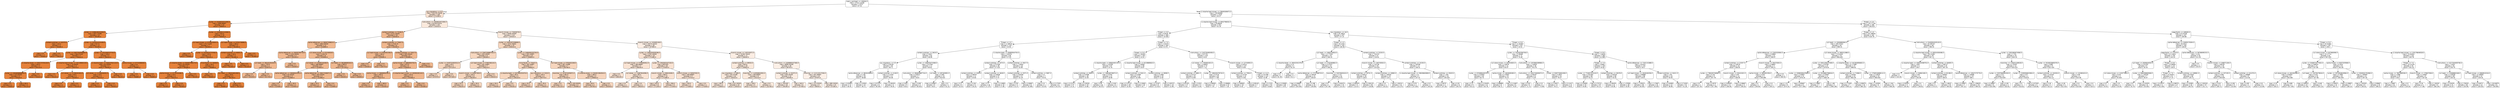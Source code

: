 digraph Tree {
node [shape=box, style="filled, rounded", color="black", fontname=helvetica] ;
edge [fontname=helvetica] ;
0 [label="matrix_workload <= 139264.0\nmae = 27412.21538\nsamples = 1575\nvalue = 67.02", fillcolor="#e5813900"] ;
1 [label="cpu-migrations <= 6.5\nmae = 161478.78205\nsamples = 156\nvalue = 171195.0", fillcolor="#e5813939"] ;
0 -> 1 [labeldistance=2.5, labelangle=45, headlabel="True"] ;
2 [label="cycles <= 2318424211456.0\nmae = 2966.66667\nsamples = 24\nvalue = 756650.0", fillcolor="#e58139fd"] ;
1 -> 2 ;
3 [label="cycles <= 2298136231936.0\nmae = 1627.14286\nsamples = 14\nvalue = 755295.0", fillcolor="#e58139fd"] ;
2 -> 3 ;
4 [label="context-switches <= 62579.0\nmae = 125.0\nsamples = 2\nvalue = 749485.0", fillcolor="#e58139fb"] ;
3 -> 4 ;
5 [label="mae = 0.0\nsamples = 1\nvalue = 749360.0", fillcolor="#e58139fb"] ;
4 -> 5 ;
6 [label="mae = 0.0\nsamples = 1\nvalue = 749610.0", fillcolor="#e58139fb"] ;
4 -> 6 ;
7 [label="cycles <= 2310314131456.0\nmae = 917.5\nsamples = 12\nvalue = 755405.0", fillcolor="#e58139fd"] ;
3 -> 7 ;
8 [label="cycles <= 2307704356864.0\nmae = 568.57143\nsamples = 7\nvalue = 754610.0", fillcolor="#e58139fd"] ;
7 -> 8 ;
9 [label="L1-dcache-stores <= 505174704128.0\nmae = 240.0\nsamples = 4\nvalue = 754110.0", fillcolor="#e58139fc"] ;
8 -> 9 ;
10 [label="cycles <= 2304658898944.0\nmae = 123.33333\nsamples = 3\nvalue = 754020.0", fillcolor="#e58139fc"] ;
9 -> 10 ;
11 [label="mae = 0.0\nsamples = 1\nvalue = 753830.0", fillcolor="#e58139fc"] ;
10 -> 11 ;
12 [label="mae = 90.0\nsamples = 2\nvalue = 754110.0", fillcolor="#e58139fc"] ;
10 -> 12 ;
13 [label="mae = 0.0\nsamples = 1\nvalue = 754610.0", fillcolor="#e58139fd"] ;
9 -> 13 ;
14 [label="L1-dcache-load-misses <= 40118960128.0\nmae = 73.33333\nsamples = 3\nvalue = 755370.0", fillcolor="#e58139fd"] ;
8 -> 14 ;
15 [label="mae = 0.0\nsamples = 1\nvalue = 755220.0", fillcolor="#e58139fd"] ;
14 -> 15 ;
16 [label="LLC-stores <= 11789261824.0\nmae = 35.0\nsamples = 2\nvalue = 755405.0", fillcolor="#e58139fd"] ;
14 -> 16 ;
17 [label="mae = 0.0\nsamples = 1\nvalue = 755370.0", fillcolor="#e58139fd"] ;
16 -> 17 ;
18 [label="mae = 0.0\nsamples = 1\nvalue = 755440.0", fillcolor="#e58139fd"] ;
16 -> 18 ;
19 [label="cycles <= 2312493727744.0\nmae = 228.0\nsamples = 5\nvalue = 756420.0", fillcolor="#e58139fd"] ;
7 -> 19 ;
20 [label="L1-dcache-loads <= 946207621120.0\nmae = 63.33333\nsamples = 3\nvalue = 756400.0", fillcolor="#e58139fd"] ;
19 -> 20 ;
21 [label="LLC-stores <= 11785636352.0\nmae = 10.0\nsamples = 2\nvalue = 756410.0", fillcolor="#e58139fd"] ;
20 -> 21 ;
22 [label="mae = 0.0\nsamples = 1\nvalue = 756420.0", fillcolor="#e58139fd"] ;
21 -> 22 ;
23 [label="mae = 0.0\nsamples = 1\nvalue = 756400.0", fillcolor="#e58139fd"] ;
21 -> 23 ;
24 [label="mae = 0.0\nsamples = 1\nvalue = 756230.0", fillcolor="#e58139fd"] ;
20 -> 24 ;
25 [label="cache-misses <= 5774286848.0\nmae = 5.0\nsamples = 2\nvalue = 756885.0", fillcolor="#e58139fd"] ;
19 -> 25 ;
26 [label="mae = 0.0\nsamples = 1\nvalue = 756880.0", fillcolor="#e58139fd"] ;
25 -> 26 ;
27 [label="mae = 0.0\nsamples = 1\nvalue = 756890.0", fillcolor="#e58139fd"] ;
25 -> 27 ;
28 [label="cycles <= 2326301114368.0\nmae = 442.0\nsamples = 10\nvalue = 760640.0", fillcolor="#e58139ff"] ;
2 -> 28 ;
29 [label="LLC-load-misses <= 5749010944.0\nmae = 175.71429\nsamples = 7\nvalue = 760490.0", fillcolor="#e58139ff"] ;
28 -> 29 ;
30 [label="mae = 0.0\nsamples = 1\nvalue = 759980.0", fillcolor="#e58139fe"] ;
29 -> 30 ;
31 [label="cycles <= 2325014773760.0\nmae = 120.0\nsamples = 6\nvalue = 760545.0", fillcolor="#e58139ff"] ;
29 -> 31 ;
32 [label="L1-dcache-stores <= 504937906176.0\nmae = 53.33333\nsamples = 3\nvalue = 760460.0", fillcolor="#e58139fe"] ;
31 -> 32 ;
33 [label="cache-misses <= 5775244288.0\nmae = 15.0\nsamples = 2\nvalue = 760475.0", fillcolor="#e58139ff"] ;
32 -> 33 ;
34 [label="mae = 0.0\nsamples = 1\nvalue = 760490.0", fillcolor="#e58139ff"] ;
33 -> 34 ;
35 [label="mae = 0.0\nsamples = 1\nvalue = 760460.0", fillcolor="#e58139fe"] ;
33 -> 35 ;
36 [label="mae = 0.0\nsamples = 1\nvalue = 760330.0", fillcolor="#e58139fe"] ;
32 -> 36 ;
37 [label="minor-faults <= 19408.0\nmae = 40.0\nsamples = 3\nvalue = 760680.0", fillcolor="#e58139ff"] ;
31 -> 37 ;
38 [label="mae = 0.0\nsamples = 1\nvalue = 760600.0", fillcolor="#e58139ff"] ;
37 -> 38 ;
39 [label="LLC-loads <= 38222481408.0\nmae = 20.0\nsamples = 2\nvalue = 760700.0", fillcolor="#e58139ff"] ;
37 -> 39 ;
40 [label="mae = 0.0\nsamples = 1\nvalue = 760680.0", fillcolor="#e58139ff"] ;
39 -> 40 ;
41 [label="mae = 0.0\nsamples = 1\nvalue = 760720.0", fillcolor="#e58139ff"] ;
39 -> 41 ;
42 [label="LLC-load-misses <= 5752176896.0\nmae = 180.0\nsamples = 3\nvalue = 761500.0", fillcolor="#e58139ff"] ;
28 -> 42 ;
43 [label="context-switches <= 63631.0\nmae = 40.0\nsamples = 2\nvalue = 761460.0", fillcolor="#e58139ff"] ;
42 -> 43 ;
44 [label="mae = 0.0\nsamples = 1\nvalue = 761500.0", fillcolor="#e58139ff"] ;
43 -> 44 ;
45 [label="mae = 0.0\nsamples = 1\nvalue = 761420.0", fillcolor="#e58139ff"] ;
43 -> 45 ;
46 [label="mae = 0.0\nsamples = 1\nvalue = 761960.0", fillcolor="#e58139ff"] ;
42 -> 46 ;
47 [label="instructions <= 2394822672384.0\nmae = 81209.01515\nsamples = 132\nvalue = 132015.0", fillcolor="#e581392c"] ;
1 -> 47 ;
48 [label="context-switches <= 72184.5\nmae = 4712.10526\nsamples = 19\nvalue = 426440.0", fillcolor="#e581398f"] ;
47 -> 48 ;
49 [label="cache-references <= 38367258624.0\nmae = 1864.54545\nsamples = 11\nvalue = 423890.0", fillcolor="#e581398e"] ;
48 -> 49 ;
50 [label="cache-references <= 38355785728.0\nmae = 1133.33333\nsamples = 3\nvalue = 420250.0", fillcolor="#e581398d"] ;
49 -> 50 ;
51 [label="LLC-loads <= 38142191616.0\nmae = 725.0\nsamples = 2\nvalue = 420975.0", fillcolor="#e581398d"] ;
50 -> 51 ;
52 [label="mae = 0.0\nsamples = 1\nvalue = 420250.0", fillcolor="#e581398d"] ;
51 -> 52 ;
53 [label="mae = 0.0\nsamples = 1\nvalue = 421700.0", fillcolor="#e581398d"] ;
51 -> 53 ;
54 [label="mae = 0.0\nsamples = 1\nvalue = 418300.0", fillcolor="#e581398c"] ;
50 -> 54 ;
55 [label="LLC-store-misses <= 57418528.0\nmae = 1128.75\nsamples = 8\nvalue = 423950.0", fillcolor="#e581398e"] ;
49 -> 55 ;
56 [label="LLC-stores <= 11839144448.0\nmae = 396.66667\nsamples = 6\nvalue = 423905.0", fillcolor="#e581398e"] ;
55 -> 56 ;
57 [label="cache-references <= 38380644352.0\nmae = 53.33333\nsamples = 3\nvalue = 423980.0", fillcolor="#e581398e"] ;
56 -> 57 ;
58 [label="mae = 0.0\nsamples = 1\nvalue = 424080.0", fillcolor="#e581398e"] ;
57 -> 58 ;
59 [label="mae = 30.0\nsamples = 2\nvalue = 423950.0", fillcolor="#e581398e"] ;
57 -> 59 ;
60 [label="cache-references <= 38417436672.0\nmae = 353.33333\nsamples = 3\nvalue = 422880.0", fillcolor="#e581398e"] ;
56 -> 60 ;
61 [label="mae = 25.0\nsamples = 2\nvalue = 422855.0", fillcolor="#e581398e"] ;
60 -> 61 ;
62 [label="mae = 0.0\nsamples = 1\nvalue = 423890.0", fillcolor="#e581398e"] ;
60 -> 62 ;
63 [label="LLC-loads <= 38198585344.0\nmae = 805.0\nsamples = 2\nvalue = 427245.0", fillcolor="#e581398f"] ;
55 -> 63 ;
64 [label="mae = 0.0\nsamples = 1\nvalue = 426440.0", fillcolor="#e581398f"] ;
63 -> 64 ;
65 [label="mae = 0.0\nsamples = 1\nvalue = 428050.0", fillcolor="#e581398f"] ;
63 -> 65 ;
66 [label="context-switches <= 72647.0\nmae = 1718.75\nsamples = 8\nvalue = 433450.0", fillcolor="#e5813991"] ;
48 -> 66 ;
67 [label="LLC-load-misses <= 5780352256.0\nmae = 185.0\nsamples = 2\nvalue = 429585.0", fillcolor="#e5813990"] ;
66 -> 67 ;
68 [label="mae = 0.0\nsamples = 1\nvalue = 429400.0", fillcolor="#e5813990"] ;
67 -> 68 ;
69 [label="mae = 0.0\nsamples = 1\nvalue = 429770.0", fillcolor="#e5813990"] ;
67 -> 69 ;
70 [label="context-switches <= 73317.0\nmae = 943.33333\nsamples = 6\nvalue = 433995.0", fillcolor="#e5813991"] ;
66 -> 70 ;
71 [label="cache-misses <= 5884904704.0\nmae = 672.0\nsamples = 5\nvalue = 433630.0", fillcolor="#e5813991"] ;
70 -> 71 ;
72 [label="cache-misses <= 5869856256.0\nmae = 430.0\nsamples = 3\nvalue = 433270.0", fillcolor="#e5813991"] ;
71 -> 72 ;
73 [label="mae = 0.0\nsamples = 1\nvalue = 432340.0", fillcolor="#e5813991"] ;
72 -> 73 ;
74 [label="mae = 180.0\nsamples = 2\nvalue = 433450.0", fillcolor="#e5813991"] ;
72 -> 74 ;
75 [label="L1-dcache-load-misses <= 40306182144.0\nmae = 125.0\nsamples = 2\nvalue = 434485.0", fillcolor="#e5813991"] ;
71 -> 75 ;
76 [label="mae = 0.0\nsamples = 1\nvalue = 434610.0", fillcolor="#e5813991"] ;
75 -> 76 ;
77 [label="mae = 0.0\nsamples = 1\nvalue = 434360.0", fillcolor="#e5813991"] ;
75 -> 77 ;
78 [label="mae = 0.0\nsamples = 1\nvalue = 435930.0", fillcolor="#e5813992"] ;
70 -> 78 ;
79 [label="branch-misses <= 72925578.0\nmae = 45082.65487\nsamples = 113\nvalue = 130420.0", fillcolor="#e581392c"] ;
47 -> 79 ;
80 [label="cycles <= 2454197239808.0\nmae = 1014.78261\nsamples = 23\nvalue = 249410.0", fillcolor="#e5813953"] ;
79 -> 80 ;
81 [label="instructions <= 2397236887552.0\nmae = 443.33333\nsamples = 9\nvalue = 248180.0", fillcolor="#e5813953"] ;
80 -> 81 ;
82 [label="cycles <= 2445724352512.0\nmae = 45.0\nsamples = 2\nvalue = 247115.0", fillcolor="#e5813953"] ;
81 -> 82 ;
83 [label="mae = 0.0\nsamples = 1\nvalue = 247070.0", fillcolor="#e5813953"] ;
82 -> 83 ;
84 [label="mae = 0.0\nsamples = 1\nvalue = 247160.0", fillcolor="#e5813953"] ;
82 -> 84 ;
85 [label="LLC-load-misses <= 5785766144.0\nmae = 261.42857\nsamples = 7\nvalue = 248210.0", fillcolor="#e5813953"] ;
81 -> 85 ;
86 [label="branch-misses <= 62857828.0\nmae = 105.0\nsamples = 6\nvalue = 248195.0", fillcolor="#e5813953"] ;
85 -> 86 ;
87 [label="mae = 52.5\nsamples = 4\nvalue = 248255.0", fillcolor="#e5813953"] ;
86 -> 87 ;
88 [label="mae = 30.0\nsamples = 2\nvalue = 248000.0", fillcolor="#e5813953"] ;
86 -> 88 ;
89 [label="mae = 0.0\nsamples = 1\nvalue = 249410.0", fillcolor="#e5813953"] ;
85 -> 89 ;
90 [label="cycles <= 2466494152704.0\nmae = 641.42857\nsamples = 14\nvalue = 249850.0", fillcolor="#e5813954"] ;
80 -> 90 ;
91 [label="minor-faults <= 70447.0\nmae = 281.42857\nsamples = 7\nvalue = 249600.0", fillcolor="#e5813954"] ;
90 -> 91 ;
92 [label="L1-dcache-loads <= 947585253376.0\nmae = 90.0\nsamples = 3\nvalue = 249120.0", fillcolor="#e5813953"] ;
91 -> 92 ;
93 [label="mae = 30.0\nsamples = 2\nvalue = 249090.0", fillcolor="#e5813953"] ;
92 -> 93 ;
94 [label="mae = 0.0\nsamples = 1\nvalue = 249330.0", fillcolor="#e5813953"] ;
92 -> 94 ;
95 [label="cpu-migrations <= 3104.5\nmae = 135.0\nsamples = 4\nvalue = 249775.0", fillcolor="#e5813954"] ;
91 -> 95 ;
96 [label="mae = 25.0\nsamples = 2\nvalue = 249905.0", fillcolor="#e5813954"] ;
95 -> 96 ;
97 [label="mae = 35.0\nsamples = 2\nvalue = 249635.0", fillcolor="#e5813954"] ;
95 -> 97 ;
98 [label="LLC-load-misses <= 5781822208.0\nmae = 587.14286\nsamples = 7\nvalue = 250760.0", fillcolor="#e5813954"] ;
90 -> 98 ;
99 [label="branches <= 107973455872.0\nmae = 362.5\nsamples = 4\nvalue = 251025.0", fillcolor="#e5813954"] ;
98 -> 99 ;
100 [label="mae = 0.0\nsamples = 1\nvalue = 252120.0", fillcolor="#e5813954"] ;
99 -> 100 ;
101 [label="mae = 103.33333\nsamples = 3\nvalue = 250980.0", fillcolor="#e5813954"] ;
99 -> 101 ;
102 [label="L1-dcache-stores <= 504921964544.0\nmae = 280.0\nsamples = 3\nvalue = 249820.0", fillcolor="#e5813954"] ;
98 -> 102 ;
103 [label="mae = 60.0\nsamples = 2\nvalue = 249760.0", fillcolor="#e5813954"] ;
102 -> 103 ;
104 [label="mae = 0.0\nsamples = 1\nvalue = 250540.0", fillcolor="#e5813954"] ;
102 -> 104 ;
105 [label="branch-misses <= 102695108.0\nmae = 25575.44444\nsamples = 90\nvalue = 107995.0", fillcolor="#e5813924"] ;
79 -> 105 ;
106 [label="cycles <= 2465204535296.0\nmae = 1232.10526\nsamples = 19\nvalue = 171480.0", fillcolor="#e5813939"] ;
105 -> 106 ;
107 [label="LLC-load-misses <= 5785094912.0\nmae = 366.66667\nsamples = 3\nvalue = 168200.0", fillcolor="#e5813938"] ;
106 -> 107 ;
108 [label="mae = 0.0\nsamples = 1\nvalue = 169130.0", fillcolor="#e5813939"] ;
107 -> 108 ;
109 [label="LLC-stores <= 11867844096.0\nmae = 85.0\nsamples = 2\nvalue = 168115.0", fillcolor="#e5813938"] ;
107 -> 109 ;
110 [label="mae = 0.0\nsamples = 1\nvalue = 168030.0", fillcolor="#e5813938"] ;
109 -> 110 ;
111 [label="mae = 0.0\nsamples = 1\nvalue = 168200.0", fillcolor="#e5813938"] ;
109 -> 111 ;
112 [label="cycles <= 2503302447104.0\nmae = 845.625\nsamples = 16\nvalue = 172025.0", fillcolor="#e581393a"] ;
106 -> 112 ;
113 [label="branch-misses <= 90610408.0\nmae = 580.0\nsamples = 13\nvalue = 171480.0", fillcolor="#e5813939"] ;
112 -> 113 ;
114 [label="mae = 420.0\nsamples = 8\nvalue = 171195.0", fillcolor="#e5813939"] ;
113 -> 114 ;
115 [label="mae = 356.0\nsamples = 5\nvalue = 172400.0", fillcolor="#e581393a"] ;
113 -> 115 ;
116 [label="branch-misses <= 92937032.0\nmae = 336.66667\nsamples = 3\nvalue = 173720.0", fillcolor="#e581393a"] ;
112 -> 116 ;
117 [label="mae = 235.0\nsamples = 2\nvalue = 173485.0", fillcolor="#e581393a"] ;
116 -> 117 ;
118 [label="mae = 0.0\nsamples = 1\nvalue = 174260.0", fillcolor="#e581393a"] ;
116 -> 118 ;
119 [label="branch-misses <= 145243072.0\nmae = 15180.70423\nsamples = 71\nvalue = 106550.0", fillcolor="#e5813924"] ;
105 -> 119 ;
120 [label="context-switches <= 89534.0\nmae = 955.6\nsamples = 25\nvalue = 130820.0", fillcolor="#e581392c"] ;
119 -> 120 ;
121 [label="cpu-migrations <= 696.0\nmae = 703.15789\nsamples = 19\nvalue = 130310.0", fillcolor="#e581392c"] ;
120 -> 121 ;
122 [label="mae = 185.0\nsamples = 4\nvalue = 128850.0", fillcolor="#e581392b"] ;
121 -> 122 ;
123 [label="mae = 511.33333\nsamples = 15\nvalue = 130520.0", fillcolor="#e581392c"] ;
121 -> 123 ;
124 [label="branches <= 110556823552.0\nmae = 206.66667\nsamples = 6\nvalue = 132210.0", fillcolor="#e581392c"] ;
120 -> 124 ;
125 [label="mae = 138.0\nsamples = 5\nvalue = 132210.0", fillcolor="#e581392c"] ;
124 -> 125 ;
126 [label="mae = 0.0\nsamples = 1\nvalue = 132760.0", fillcolor="#e581392c"] ;
124 -> 126 ;
127 [label="instructions <= 2409890447360.0\nmae = 8998.04348\nsamples = 46\nvalue = 89755.0", fillcolor="#e581391e"] ;
119 -> 127 ;
128 [label="context-switches <= 91572.0\nmae = 840.45455\nsamples = 22\nvalue = 106490.0", fillcolor="#e5813924"] ;
127 -> 128 ;
129 [label="mae = 730.625\nsamples = 16\nvalue = 106185.0", fillcolor="#e5813924"] ;
128 -> 129 ;
130 [label="mae = 340.0\nsamples = 6\nvalue = 107465.0", fillcolor="#e5813924"] ;
128 -> 130 ;
131 [label="branches <= 112113217536.0\nmae = 941.66667\nsamples = 24\nvalue = 87875.0", fillcolor="#e581391d"] ;
127 -> 131 ;
132 [label="mae = 473.33333\nsamples = 9\nvalue = 88500.0", fillcolor="#e581391e"] ;
131 -> 132 ;
133 [label="mae = 885.33333\nsamples = 15\nvalue = 87280.0", fillcolor="#e581391d"] ;
131 -> 133 ;
134 [label="L1-dcache-load-misses <= 29649180672.0\nmae = 128.80908\nsamples = 1419\nvalue = 53.27", fillcolor="#e5813900"] ;
0 -> 134 [labeldistance=2.5, labelangle=-45, headlabel="False"] ;
135 [label="L1-dcache-load-misses <= 6942796032.0\nmae = 29.66929\nsamples = 921\nvalue = 32.19", fillcolor="#e5813900"] ;
134 -> 135 ;
136 [label="Thread <= 3.0\nmae = 9.8318\nsamples = 484\nvalue = 10.505", fillcolor="#e5813900"] ;
135 -> 136 ;
137 [label="Thread <= 1.5\nmae = 11.58519\nsamples = 129\nvalue = 34.64", fillcolor="#e5813900"] ;
136 -> 137 ;
138 [label="context-switches <= 4616.0\nmae = 3.4627\nsamples = 63\nvalue = 48.99", fillcolor="#e5813900"] ;
137 -> 138 ;
139 [label="cpu-migrations <= 0.5\nmae = 0.28109\nsamples = 46\nvalue = 48.71", fillcolor="#e5813900"] ;
138 -> 139 ;
140 [label="cache-references <= 682643808.0\nmae = 0.148\nsamples = 35\nvalue = 48.68", fillcolor="#e5813900"] ;
139 -> 140 ;
141 [label="mae = 0.02083\nsamples = 12\nvalue = 48.45", fillcolor="#e5813900"] ;
140 -> 141 ;
142 [label="mae = 0.10304\nsamples = 23\nvalue = 48.72", fillcolor="#e5813900"] ;
140 -> 142 ;
143 [label="context-switches <= 4148.0\nmae = 0.11545\nsamples = 11\nvalue = 49.38", fillcolor="#e5813900"] ;
139 -> 143 ;
144 [label="mae = 0.07375\nsamples = 8\nvalue = 49.345", fillcolor="#e5813900"] ;
143 -> 144 ;
145 [label="mae = 0.06333\nsamples = 3\nvalue = 49.55", fillcolor="#e5813900"] ;
143 -> 145 ;
146 [label="cycles <= 184876474368.0\nmae = 0.07294\nsamples = 17\nvalue = 60.87", fillcolor="#e5813900"] ;
138 -> 146 ;
147 [label="instructions <= 394633887744.0\nmae = 0.00571\nsamples = 7\nvalue = 60.8", fillcolor="#e5813900"] ;
146 -> 147 ;
148 [label="mae = 0.002\nsamples = 5\nvalue = 60.8", fillcolor="#e5813900"] ;
147 -> 148 ;
149 [label="mae = 0.005\nsamples = 2\nvalue = 60.815", fillcolor="#e5813900"] ;
147 -> 149 ;
150 [label="LLC-loads <= 497403952.0\nmae = 0.065\nsamples = 10\nvalue = 60.915", fillcolor="#e5813900"] ;
146 -> 150 ;
151 [label="mae = 0.03667\nsamples = 9\nvalue = 60.9", fillcolor="#e5813900"] ;
150 -> 151 ;
152 [label="mae = 0.0\nsamples = 1\nvalue = 61.22", fillcolor="#e5813900"] ;
150 -> 152 ;
153 [label="L1-dcache-loads <= 84895944704.0\nmae = 1.92076\nsamples = 66\nvalue = 27.53", fillcolor="#e5813900"] ;
137 -> 153 ;
154 [label="context-switches <= 4474.5\nmae = 0.57458\nsamples = 48\nvalue = 27.315", fillcolor="#e5813900"] ;
153 -> 154 ;
155 [label="context-switches <= 4349.0\nmae = 0.48545\nsamples = 11\nvalue = 25.63", fillcolor="#e5813900"] ;
154 -> 155 ;
156 [label="mae = 0.27\nsamples = 6\nvalue = 25.44", fillcolor="#e5813900"] ;
155 -> 156 ;
157 [label="mae = 0.104\nsamples = 5\nvalue = 26.25", fillcolor="#e5813900"] ;
155 -> 157 ;
158 [label="context-switches <= 4628.5\nmae = 0.25838\nsamples = 37\nvalue = 27.47", fillcolor="#e5813900"] ;
154 -> 158 ;
159 [label="mae = 0.17\nsamples = 18\nvalue = 27.275", fillcolor="#e5813900"] ;
158 -> 159 ;
160 [label="mae = 0.12895\nsamples = 19\nvalue = 27.68", fillcolor="#e5813900"] ;
158 -> 160 ;
161 [label="context-switches <= 5617.0\nmae = 1.10944\nsamples = 18\nvalue = 32.85", fillcolor="#e5813900"] ;
153 -> 161 ;
162 [label="context-switches <= 5371.0\nmae = 0.62636\nsamples = 11\nvalue = 32.19", fillcolor="#e5813900"] ;
161 -> 162 ;
163 [label="mae = 0.378\nsamples = 5\nvalue = 31.47", fillcolor="#e5813900"] ;
162 -> 163 ;
164 [label="mae = 0.30667\nsamples = 6\nvalue = 32.695", fillcolor="#e5813900"] ;
162 -> 164 ;
165 [label="context-switches <= 5697.0\nmae = 0.3\nsamples = 7\nvalue = 34.51", fillcolor="#e5813900"] ;
161 -> 165 ;
166 [label="mae = 0.0\nsamples = 1\nvalue = 33.45", fillcolor="#e5813900"] ;
165 -> 166 ;
167 [label="mae = 0.17333\nsamples = 6\nvalue = 34.575", fillcolor="#e5813900"] ;
165 -> 167 ;
168 [label="Thread <= 7.0\nmae = 2.32575\nsamples = 355\nvalue = 8.76", fillcolor="#e5813900"] ;
136 -> 168 ;
169 [label="Thread <= 5.0\nmae = 2.18169\nsamples = 136\nvalue = 13.24", fillcolor="#e5813900"] ;
168 -> 169 ;
170 [label="L1-dcache-loads <= 85604401152.0\nmae = 1.52209\nsamples = 67\nvalue = 14.76", fillcolor="#e5813900"] ;
169 -> 170 ;
171 [label="context-switches <= 4994.0\nmae = 0.37696\nsamples = 46\nvalue = 14.39", fillcolor="#e5813900"] ;
170 -> 171 ;
172 [label="mae = 0.21111\nsamples = 27\nvalue = 14.15", fillcolor="#e5813900"] ;
171 -> 172 ;
173 [label="mae = 0.15526\nsamples = 19\nvalue = 14.86", fillcolor="#e5813900"] ;
171 -> 173 ;
174 [label="cycles <= 196548739072.0\nmae = 0.0781\nsamples = 21\nvalue = 18.58", fillcolor="#e5813900"] ;
170 -> 174 ;
175 [label="mae = 0.05\nsamples = 16\nvalue = 18.575", fillcolor="#e5813900"] ;
174 -> 175 ;
176 [label="mae = 0.042\nsamples = 5\nvalue = 18.75", fillcolor="#e5813900"] ;
174 -> 176 ;
177 [label="L1-dcache-load-misses <= 6219889920.0\nmae = 0.9658\nsamples = 69\nvalue = 10.67", fillcolor="#e5813900"] ;
169 -> 177 ;
178 [label="context-switches <= 5341.0\nmae = 0.21068\nsamples = 44\nvalue = 10.495", fillcolor="#e5813900"] ;
177 -> 178 ;
179 [label="mae = 0.13714\nsamples = 28\nvalue = 10.36", fillcolor="#e5813900"] ;
178 -> 179 ;
180 [label="mae = 0.15062\nsamples = 16\nvalue = 10.7", fillcolor="#e5813900"] ;
178 -> 180 ;
181 [label="context-switches <= 8098.5\nmae = 0.1696\nsamples = 25\nvalue = 12.92", fillcolor="#e5813900"] ;
177 -> 181 ;
182 [label="mae = 0.12167\nsamples = 6\nvalue = 12.515", fillcolor="#e5813900"] ;
181 -> 182 ;
183 [label="mae = 0.09737\nsamples = 19\nvalue = 12.96", fillcolor="#e5813900"] ;
181 -> 183 ;
184 [label="instructions <= 243726483456.0\nmae = 0.67731\nsamples = 219\nvalue = 8.22", fillcolor="#e5813900"] ;
168 -> 184 ;
185 [label="LLC-stores <= 1783061824.0\nmae = 0.56931\nsamples = 72\nvalue = 7.21", fillcolor="#e5813900"] ;
184 -> 185 ;
186 [label="context-switches <= 6861.0\nmae = 0.07227\nsamples = 22\nvalue = 6.335", fillcolor="#e5813900"] ;
185 -> 186 ;
187 [label="mae = 0.04118\nsamples = 17\nvalue = 6.32", fillcolor="#e5813900"] ;
186 -> 187 ;
188 [label="mae = 0.024\nsamples = 5\nvalue = 6.49", fillcolor="#e5813900"] ;
186 -> 188 ;
189 [label="cycles <= 186325278720.0\nmae = 0.3716\nsamples = 50\nvalue = 7.765", fillcolor="#e5813900"] ;
185 -> 189 ;
190 [label="mae = 0.09926\nsamples = 27\nvalue = 7.97", fillcolor="#e5813900"] ;
189 -> 190 ;
191 [label="mae = 0.09696\nsamples = 23\nvalue = 7.18", fillcolor="#e5813900"] ;
189 -> 191 ;
192 [label="branch-misses <= 12740953.5\nmae = 0.42014\nsamples = 147\nvalue = 8.56", fillcolor="#e5813900"] ;
184 -> 192 ;
193 [label="context-switches <= 7556.0\nmae = 0.14739\nsamples = 23\nvalue = 9.46", fillcolor="#e5813900"] ;
192 -> 193 ;
194 [label="mae = 0.08563\nsamples = 16\nvalue = 9.42", fillcolor="#e5813900"] ;
193 -> 194 ;
195 [label="mae = 0.09143\nsamples = 7\nvalue = 9.7", fillcolor="#e5813900"] ;
193 -> 195 ;
196 [label="Thread <= 11.0\nmae = 0.31798\nsamples = 124\nvalue = 8.48", fillcolor="#e5813900"] ;
192 -> 196 ;
197 [label="mae = 0.1725\nsamples = 76\nvalue = 8.605", fillcolor="#e5813900"] ;
196 -> 197 ;
198 [label="mae = 0.25083\nsamples = 48\nvalue = 7.975", fillcolor="#e5813900"] ;
196 -> 198 ;
199 [label="cpu-migrations <= 16.0\nmae = 35.16622\nsamples = 437\nvalue = 47.14", fillcolor="#e5813900"] ;
135 -> 199 ;
200 [label="Thread <= 1.5\nmae = 40.2234\nsamples = 100\nvalue = 146.48", fillcolor="#e5813900"] ;
199 -> 200 ;
201 [label="LLC-loads <= 1083144816.0\nmae = 11.77442\nsamples = 43\nvalue = 206.15", fillcolor="#e5813900"] ;
200 -> 201 ;
202 [label="L1-dcache-stores <= 48442341376.0\nmae = 0.14\nsamples = 2\nvalue = 61.24", fillcolor="#e5813900"] ;
201 -> 202 ;
203 [label="mae = 0.0\nsamples = 1\nvalue = 61.38", fillcolor="#e5813900"] ;
202 -> 203 ;
204 [label="mae = 0.0\nsamples = 1\nvalue = 61.1", fillcolor="#e5813900"] ;
202 -> 204 ;
205 [label="LLC-loads <= 1732260864.0\nmae = 5.27512\nsamples = 41\nvalue = 206.35", fillcolor="#e5813900"] ;
201 -> 205 ;
206 [label="cache-references <= 2721998720.0\nmae = 0.39429\nsamples = 21\nvalue = 205.67", fillcolor="#e5813900"] ;
205 -> 206 ;
207 [label="mae = 0.08667\nsamples = 6\nvalue = 204.935", fillcolor="#e5813900"] ;
206 -> 207 ;
208 [label="mae = 0.198\nsamples = 15\nvalue = 205.86", fillcolor="#e5813900"] ;
206 -> 208 ;
209 [label="branches <= 52579303424.0\nmae = 2.727\nsamples = 20\nvalue = 214.51", fillcolor="#e5813900"] ;
205 -> 209 ;
210 [label="mae = 0.0\nsamples = 1\nvalue = 257.48", fillcolor="#e5813900"] ;
209 -> 210 ;
211 [label="mae = 0.60474\nsamples = 19\nvalue = 214.43", fillcolor="#e5813900"] ;
209 -> 211 ;
212 [label="context-switches <= 22233.5\nmae = 7.61474\nsamples = 57\nvalue = 119.91", fillcolor="#e5813900"] ;
200 -> 212 ;
213 [label="branch-misses <= 146745504.0\nmae = 2.02136\nsamples = 44\nvalue = 119.525", fillcolor="#e5813900"] ;
212 -> 213 ;
214 [label="context-switches <= 19741.5\nmae = 0.93517\nsamples = 29\nvalue = 118.8", fillcolor="#e5813900"] ;
213 -> 214 ;
215 [label="mae = 0.69333\nsamples = 3\nvalue = 114.07", fillcolor="#e5813900"] ;
214 -> 215 ;
216 [label="mae = 0.56115\nsamples = 26\nvalue = 118.86", fillcolor="#e5813900"] ;
214 -> 216 ;
217 [label="context-switches <= 19983.0\nmae = 1.39333\nsamples = 15\nvalue = 123.1", fillcolor="#e5813900"] ;
213 -> 217 ;
218 [label="mae = 0.0\nsamples = 1\nvalue = 116.23", fillcolor="#e5813900"] ;
217 -> 218 ;
219 [label="mae = 1.00214\nsamples = 14\nvalue = 123.275", fillcolor="#e5813900"] ;
217 -> 219 ;
220 [label="context-switches <= 24150.5\nmae = 3.38769\nsamples = 13\nvalue = 148.31", fillcolor="#e5813900"] ;
212 -> 220 ;
221 [label="L1-dcache-load-misses <= 29628663808.0\nmae = 1.21\nsamples = 3\nvalue = 137.41", fillcolor="#e5813900"] ;
220 -> 221 ;
222 [label="mae = 0.375\nsamples = 2\nvalue = 137.035", fillcolor="#e5813900"] ;
221 -> 222 ;
223 [label="mae = 0.0\nsamples = 1\nvalue = 140.29", fillcolor="#e5813900"] ;
221 -> 223 ;
224 [label="context-switches <= 25025.0\nmae = 1.183\nsamples = 10\nvalue = 149.325", fillcolor="#e5813900"] ;
220 -> 224 ;
225 [label="mae = 0.6575\nsamples = 4\nvalue = 147.28", fillcolor="#e5813900"] ;
224 -> 225 ;
226 [label="mae = 0.33\nsamples = 6\nvalue = 149.76", fillcolor="#e5813900"] ;
224 -> 226 ;
227 [label="Thread <= 5.0\nmae = 11.60487\nsamples = 337\nvalue = 43.52", fillcolor="#e5813900"] ;
199 -> 227 ;
228 [label="cycles <= 753181556736.0\nmae = 5.46465\nsamples = 71\nvalue = 70.48", fillcolor="#e5813900"] ;
227 -> 228 ;
229 [label="LLC-store-misses <= 202544824.0\nmae = 2.43976\nsamples = 41\nvalue = 64.07", fillcolor="#e5813900"] ;
228 -> 229 ;
230 [label="cycles <= 670089445376.0\nmae = 0.32692\nsamples = 26\nvalue = 63.73", fillcolor="#e5813900"] ;
229 -> 230 ;
231 [label="mae = 0.12\nsamples = 5\nvalue = 63.12", fillcolor="#e5813900"] ;
230 -> 231 ;
232 [label="mae = 0.23429\nsamples = 21\nvalue = 63.78", fillcolor="#e5813900"] ;
230 -> 232 ;
233 [label="cache-misses <= 1843009280.0\nmae = 0.75067\nsamples = 15\nvalue = 70.14", fillcolor="#e5813900"] ;
229 -> 233 ;
234 [label="mae = 0.68889\nsamples = 9\nvalue = 69.72", fillcolor="#e5813900"] ;
233 -> 234 ;
235 [label="mae = 0.11667\nsamples = 6\nvalue = 70.87", fillcolor="#e5813900"] ;
233 -> 235 ;
236 [label="instructions <= 1337893289984.0\nmae = 1.42833\nsamples = 30\nvalue = 78.175", fillcolor="#e5813900"] ;
228 -> 236 ;
237 [label="instructions <= 1031729283072.0\nmae = 0.56167\nsamples = 6\nvalue = 71.87", fillcolor="#e5813900"] ;
236 -> 237 ;
238 [label="mae = 0.224\nsamples = 5\nvalue = 71.73", fillcolor="#e5813900"] ;
237 -> 238 ;
239 [label="mae = 0.0\nsamples = 1\nvalue = 73.98", fillcolor="#e5813900"] ;
237 -> 239 ;
240 [label="cycles <= 828770091008.0\nmae = 0.2825\nsamples = 24\nvalue = 78.37", fillcolor="#e5813900"] ;
236 -> 240 ;
241 [label="mae = 0.14917\nsamples = 12\nvalue = 78.11", fillcolor="#e5813900"] ;
240 -> 241 ;
242 [label="mae = 0.11417\nsamples = 12\nvalue = 78.61", fillcolor="#e5813900"] ;
240 -> 242 ;
243 [label="Thread <= 9.0\nmae = 7.14628\nsamples = 266\nvalue = 41.085", fillcolor="#e5813900"] ;
227 -> 243 ;
244 [label="Thread <= 7.0\nmae = 4.9583\nsamples = 135\nvalue = 44.93", fillcolor="#e5813900"] ;
243 -> 244 ;
245 [label="cycles <= 772657414144.0\nmae = 3.61364\nsamples = 66\nvalue = 53.14", fillcolor="#e5813900"] ;
244 -> 245 ;
246 [label="mae = 0.31609\nsamples = 23\nvalue = 44.69", fillcolor="#e5813900"] ;
245 -> 246 ;
247 [label="mae = 0.75721\nsamples = 43\nvalue = 54.14", fillcolor="#e5813900"] ;
245 -> 247 ;
248 [label="context-switches <= 29478.5\nmae = 3.50333\nsamples = 69\nvalue = 43.33", fillcolor="#e5813900"] ;
244 -> 248 ;
249 [label="mae = 0.39429\nsamples = 21\nvalue = 35.58", fillcolor="#e5813900"] ;
248 -> 249 ;
250 [label="mae = 1.47958\nsamples = 48\nvalue = 43.95", fillcolor="#e5813900"] ;
248 -> 250 ;
251 [label="cache-references <= 7191141888.0\nmae = 4.81321\nsamples = 131\nvalue = 33.0", fillcolor="#e5813900"] ;
243 -> 251 ;
252 [label="LLC-load-misses <= 1918160256.0\nmae = 2.95886\nsamples = 88\nvalue = 29.97", fillcolor="#e5813900"] ;
251 -> 252 ;
253 [label="mae = 1.25913\nsamples = 46\nvalue = 28.045", fillcolor="#e5813900"] ;
252 -> 253 ;
254 [label="mae = 1.17667\nsamples = 42\nvalue = 33.045", fillcolor="#e5813900"] ;
252 -> 254 ;
255 [label="context-switches <= 34411.5\nmae = 1.09\nsamples = 43\nvalue = 40.94", fillcolor="#e5813900"] ;
251 -> 255 ;
256 [label="mae = 0.44083\nsamples = 12\nvalue = 38.98", fillcolor="#e5813900"] ;
255 -> 256 ;
257 [label="mae = 0.71032\nsamples = 31\nvalue = 41.28", fillcolor="#e5813900"] ;
255 -> 257 ;
258 [label="Thread <= 3.0\nmae = 178.77749\nsamples = 498\nvalue = 236.915", fillcolor="#e5813900"] ;
134 -> 258 ;
259 [label="Thread <= 1.5\nmae = 241.09826\nsamples = 161\nvalue = 619.78", fillcolor="#e5813900"] ;
258 -> 259 ;
260 [label="LLC-loads <= 4263680064.0\nmae = 209.37022\nsamples = 92\nvalue = 899.31", fillcolor="#e5813900"] ;
259 -> 260 ;
261 [label="cache-references <= 2182320064.0\nmae = 0.34864\nsamples = 22\nvalue = 258.07", fillcolor="#e5813900"] ;
260 -> 261 ;
262 [label="context-switches <= 21537.5\nmae = 0.16579\nsamples = 19\nvalue = 258.05", fillcolor="#e5813900"] ;
261 -> 262 ;
263 [label="cycles <= 786205736960.0\nmae = 0.132\nsamples = 5\nvalue = 257.78", fillcolor="#e5813900"] ;
262 -> 263 ;
264 [label="mae = 0.0\nsamples = 1\nvalue = 257.35", fillcolor="#e5813900"] ;
263 -> 264 ;
265 [label="mae = 0.0575\nsamples = 4\nvalue = 257.785", fillcolor="#e5813900"] ;
263 -> 265 ;
266 [label="branch-misses <= 50441922.0\nmae = 0.09\nsamples = 14\nvalue = 258.09", fillcolor="#e5813900"] ;
262 -> 266 ;
267 [label="mae = 0.05818\nsamples = 11\nvalue = 258.06", fillcolor="#e5813900"] ;
266 -> 267 ;
268 [label="mae = 0.08667\nsamples = 3\nvalue = 258.26", fillcolor="#e5813900"] ;
266 -> 268 ;
269 [label="branch-misses <= 50473304.0\nmae = 0.48667\nsamples = 3\nvalue = 259.11", fillcolor="#e5813900"] ;
261 -> 269 ;
270 [label="cache-misses <= 991652256.0\nmae = 0.025\nsamples = 2\nvalue = 259.085", fillcolor="#e5813900"] ;
269 -> 270 ;
271 [label="mae = 0.0\nsamples = 1\nvalue = 259.06", fillcolor="#e5813900"] ;
270 -> 271 ;
272 [label="mae = 0.0\nsamples = 1\nvalue = 259.11", fillcolor="#e5813900"] ;
270 -> 272 ;
273 [label="mae = 0.0\nsamples = 1\nvalue = 260.52", fillcolor="#e5813900"] ;
269 -> 273 ;
274 [label="LLC-store-misses <= 395311088.0\nmae = 72.51329\nsamples = 70\nvalue = 906.635", fillcolor="#e5813900"] ;
260 -> 274 ;
275 [label="cycles <= 3301109137408.0\nmae = 4.54783\nsamples = 23\nvalue = 1079.04", fillcolor="#e5813900"] ;
274 -> 275 ;
276 [label="cycles <= 3288339447808.0\nmae = 2.03667\nsamples = 12\nvalue = 1076.19", fillcolor="#e5813900"] ;
275 -> 276 ;
277 [label="mae = 1.22\nsamples = 6\nvalue = 1074.32", fillcolor="#e5813900"] ;
276 -> 277 ;
278 [label="mae = 0.85667\nsamples = 6\nvalue = 1077.905", fillcolor="#e5813900"] ;
276 -> 278 ;
279 [label="cycles <= 3315882786816.0\nmae = 3.24364\nsamples = 11\nvalue = 1083.18", fillcolor="#e5813900"] ;
275 -> 279 ;
280 [label="mae = 0.78857\nsamples = 7\nvalue = 1082.14", fillcolor="#e5813900"] ;
279 -> 280 ;
281 [label="mae = 1.89\nsamples = 4\nvalue = 1090.185", fillcolor="#e5813900"] ;
279 -> 281 ;
282 [label="L1-dcache-stores <= 441364856832.0\nmae = 21.17468\nsamples = 47\nvalue = 898.92", fillcolor="#e5813900"] ;
274 -> 282 ;
283 [label="context-switches <= 71968.0\nmae = 2.04391\nsamples = 23\nvalue = 863.49", fillcolor="#e5813900"] ;
282 -> 283 ;
284 [label="mae = 0.77429\nsamples = 7\nvalue = 859.12", fillcolor="#e5813900"] ;
283 -> 284 ;
285 [label="mae = 0.95875\nsamples = 16\nvalue = 864.18", fillcolor="#e5813900"] ;
283 -> 285 ;
286 [label="cycles <= 2760516698112.0\nmae = 3.14625\nsamples = 24\nvalue = 906.635", fillcolor="#e5813900"] ;
282 -> 286 ;
287 [label="mae = 1.42556\nsamples = 9\nvalue = 901.71", fillcolor="#e5813900"] ;
286 -> 287 ;
288 [label="mae = 1.342\nsamples = 15\nvalue = 908.28", fillcolor="#e5813900"] ;
286 -> 288 ;
289 [label="instructions <= 5430504325120.0\nmae = 62.69725\nsamples = 69\nvalue = 498.33", fillcolor="#e5813900"] ;
259 -> 289 ;
290 [label="L1-dcache-load-misses <= 65524330496.0\nmae = 38.12306\nsamples = 49\nvalue = 497.11", fillcolor="#e5813900"] ;
289 -> 290 ;
291 [label="L1-dcache-loads <= 446423498752.0\nmae = 1.604\nsamples = 5\nvalue = 149.7", fillcolor="#e5813900"] ;
290 -> 291 ;
292 [label="mae = 0.0\nsamples = 1\nvalue = 144.28", fillcolor="#e5813900"] ;
291 -> 292 ;
293 [label="branch-misses <= 50962180.0\nmae = 0.65\nsamples = 4\nvalue = 150.08", fillcolor="#e5813900"] ;
291 -> 293 ;
294 [label="mae = 0.35333\nsamples = 3\nvalue = 150.46", fillcolor="#e5813900"] ;
293 -> 294 ;
295 [label="mae = 0.0\nsamples = 1\nvalue = 148.92", fillcolor="#e5813900"] ;
293 -> 295 ;
296 [label="context-switches <= 84655.5\nmae = 2.86727\nsamples = 44\nvalue = 497.34", fillcolor="#e5813900"] ;
290 -> 296 ;
297 [label="context-switches <= 81186.0\nmae = 2.56952\nsamples = 21\nvalue = 494.8", fillcolor="#e5813900"] ;
296 -> 297 ;
298 [label="mae = 0.0\nsamples = 1\nvalue = 474.47", fillcolor="#e5813900"] ;
297 -> 298 ;
299 [label="mae = 1.6815\nsamples = 20\nvalue = 494.82", fillcolor="#e5813900"] ;
297 -> 299 ;
300 [label="cache-references <= 10547275776.0\nmae = 1.34696\nsamples = 23\nvalue = 499.1", fillcolor="#e5813900"] ;
296 -> 300 ;
301 [label="mae = 0.44857\nsamples = 7\nvalue = 497.22", fillcolor="#e5813900"] ;
300 -> 301 ;
302 [label="mae = 1.09625\nsamples = 16\nvalue = 499.43", fillcolor="#e5813900"] ;
300 -> 302 ;
303 [label="cycles <= 3301684674560.0\nmae = 1.724\nsamples = 20\nvalue = 620.15", fillcolor="#e5813900"] ;
289 -> 303 ;
304 [label="branches <= 176041238528.0\nmae = 0.76167\nsamples = 12\nvalue = 619.315", fillcolor="#e5813900"] ;
303 -> 304 ;
305 [label="cycles <= 3297566392320.0\nmae = 0.47\nsamples = 8\nvalue = 619.635", fillcolor="#e5813900"] ;
304 -> 305 ;
306 [label="mae = 0.26667\nsamples = 6\nvalue = 619.495", fillcolor="#e5813900"] ;
305 -> 306 ;
307 [label="mae = 0.09\nsamples = 2\nvalue = 620.61", fillcolor="#e5813900"] ;
305 -> 307 ;
308 [label="cycles <= 3290556923904.0\nmae = 0.57\nsamples = 4\nvalue = 618.61", fillcolor="#e5813900"] ;
304 -> 308 ;
309 [label="mae = 0.0\nsamples = 1\nvalue = 616.62", fillcolor="#e5813900"] ;
308 -> 309 ;
310 [label="mae = 0.07333\nsamples = 3\nvalue = 618.68", fillcolor="#e5813900"] ;
308 -> 310 ;
311 [label="cycles <= 3319025893376.0\nmae = 0.885\nsamples = 8\nvalue = 622.425", fillcolor="#e5813900"] ;
303 -> 311 ;
312 [label="context-switches <= 104334.0\nmae = 0.42333\nsamples = 6\nvalue = 622.22", fillcolor="#e5813900"] ;
311 -> 312 ;
313 [label="mae = 0.18\nsamples = 2\nvalue = 621.6", fillcolor="#e5813900"] ;
312 -> 313 ;
314 [label="mae = 0.28\nsamples = 4\nvalue = 622.425", fillcolor="#e5813900"] ;
312 -> 314 ;
315 [label="branch-misses <= 131963424.0\nmae = 0.08\nsamples = 2\nvalue = 624.58", fillcolor="#e5813900"] ;
311 -> 315 ;
316 [label="mae = 0.0\nsamples = 1\nvalue = 624.66", fillcolor="#e5813900"] ;
315 -> 316 ;
317 [label="mae = 0.0\nsamples = 1\nvalue = 624.5", fillcolor="#e5813900"] ;
315 -> 317 ;
318 [label="page-faults <= 108463.0\nmae = 52.67546\nsamples = 337\nvalue = 209.88", fillcolor="#e5813900"] ;
258 -> 318 ;
319 [label="cache-references <= 22835170304.0\nmae = 28.2014\nsamples = 150\nvalue = 146.87", fillcolor="#e5813900"] ;
318 -> 319 ;
320 [label="page-faults <= 17470.5\nmae = 22.11823\nsamples = 130\nvalue = 144.24", fillcolor="#e5813900"] ;
319 -> 320 ;
321 [label="LLC-loads <= 2505644032.0\nmae = 5.51333\nsamples = 9\nvalue = 35.34", fillcolor="#e5813900"] ;
320 -> 321 ;
322 [label="LLC-store-misses <= 123377864.0\nmae = 0.015\nsamples = 2\nvalue = 54.925", fillcolor="#e5813900"] ;
321 -> 322 ;
323 [label="mae = 0.0\nsamples = 1\nvalue = 54.91", fillcolor="#e5813900"] ;
322 -> 323 ;
324 [label="mae = 0.0\nsamples = 1\nvalue = 54.94", fillcolor="#e5813900"] ;
322 -> 324 ;
325 [label="cycles <= 906259693568.0\nmae = 1.45429\nsamples = 7\nvalue = 35.07", fillcolor="#e5813900"] ;
321 -> 325 ;
326 [label="mae = 0.0\nsamples = 1\nvalue = 43.79", fillcolor="#e5813900"] ;
325 -> 326 ;
327 [label="mae = 0.24333\nsamples = 6\nvalue = 35.055", fillcolor="#e5813900"] ;
325 -> 327 ;
328 [label="Thread <= 9.0\nmae = 15.99562\nsamples = 121\nvalue = 145.6", fillcolor="#e5813900"] ;
320 -> 328 ;
329 [label="Thread <= 7.0\nmae = 14.20452\nsamples = 31\nvalue = 177.47", fillcolor="#e5813900"] ;
328 -> 329 ;
330 [label="mae = 14.3075\nsamples = 4\nvalue = 231.935", fillcolor="#e5813900"] ;
329 -> 330 ;
331 [label="mae = 6.38074\nsamples = 27\nvalue = 177.2", fillcolor="#e5813900"] ;
329 -> 331 ;
332 [label="context-switches <= 138961.0\nmae = 8.07933\nsamples = 90\nvalue = 135.72", fillcolor="#e5813900"] ;
328 -> 332 ;
333 [label="mae = 3.15395\nsamples = 43\nvalue = 148.78", fillcolor="#e5813900"] ;
332 -> 333 ;
334 [label="mae = 2.00319\nsamples = 47\nvalue = 131.71", fillcolor="#e5813900"] ;
332 -> 334 ;
335 [label="cache-references <= 36768095232.0\nmae = 3.221\nsamples = 20\nvalue = 211.35", fillcolor="#e5813900"] ;
319 -> 335 ;
336 [label="mae = 0.0\nsamples = 1\nvalue = 243.57", fillcolor="#e5813900"] ;
335 -> 336 ;
337 [label="branch-misses <= 448071184.0\nmae = 1.68105\nsamples = 19\nvalue = 211.09", fillcolor="#e5813900"] ;
335 -> 337 ;
338 [label="context-switches <= 237155.5\nmae = 0.596\nsamples = 10\nvalue = 209.935", fillcolor="#e5813900"] ;
337 -> 338 ;
339 [label="mae = 0.414\nsamples = 5\nvalue = 209.72", fillcolor="#e5813900"] ;
338 -> 339 ;
340 [label="mae = 0.292\nsamples = 5\nvalue = 210.69", fillcolor="#e5813900"] ;
338 -> 340 ;
341 [label="context-switches <= 241370.0\nmae = 1.09889\nsamples = 9\nvalue = 213.56", fillcolor="#e5813900"] ;
337 -> 341 ;
342 [label="mae = 0.455\nsamples = 4\nvalue = 212.23", fillcolor="#e5813900"] ;
341 -> 342 ;
343 [label="mae = 0.8\nsamples = 5\nvalue = 213.85", fillcolor="#e5813900"] ;
341 -> 343 ;
344 [label="Thread <= 5.0\nmae = 33.54481\nsamples = 187\nvalue = 236.3", fillcolor="#e5813900"] ;
318 -> 344 ;
345 [label="LLC-store-misses <= 637960096.0\nmae = 15.17774\nsamples = 62\nvalue = 297.525", fillcolor="#e5813900"] ;
344 -> 345 ;
346 [label="cycles <= 3436574277632.0\nmae = 0.68524\nsamples = 21\nvalue = 327.89", fillcolor="#e5813900"] ;
345 -> 346 ;
347 [label="LLC-store-misses <= 402262080.0\nmae = 0.54833\nsamples = 6\nvalue = 326.485", fillcolor="#e5813900"] ;
346 -> 347 ;
348 [label="mae = 0.31\nsamples = 4\nvalue = 326.27", fillcolor="#e5813900"] ;
347 -> 348 ;
349 [label="mae = 0.085\nsamples = 2\nvalue = 327.455", fillcolor="#e5813900"] ;
347 -> 349 ;
350 [label="LLC-loads <= 12079279616.0\nmae = 0.422\nsamples = 15\nvalue = 327.96", fillcolor="#e5813900"] ;
346 -> 350 ;
351 [label="mae = 0.30923\nsamples = 13\nvalue = 327.96", fillcolor="#e5813900"] ;
350 -> 351 ;
352 [label="mae = 0.045\nsamples = 2\nvalue = 329.115", fillcolor="#e5813900"] ;
350 -> 352 ;
353 [label="cache-misses <= 8337325568.0\nmae = 6.2022\nsamples = 41\nvalue = 291.83", fillcolor="#e5813900"] ;
345 -> 353 ;
354 [label="cycles <= 2973354819584.0\nmae = 0.7995\nsamples = 20\nvalue = 284.045", fillcolor="#e5813900"] ;
353 -> 354 ;
355 [label="mae = 0.44615\nsamples = 13\nvalue = 283.71", fillcolor="#e5813900"] ;
354 -> 355 ;
356 [label="mae = 0.29857\nsamples = 7\nvalue = 285.15", fillcolor="#e5813900"] ;
354 -> 356 ;
357 [label="cycles <= 3049331752960.0\nmae = 1.95905\nsamples = 21\nvalue = 297.33", fillcolor="#e5813900"] ;
353 -> 357 ;
358 [label="mae = 1.00333\nsamples = 6\nvalue = 293.61", fillcolor="#e5813900"] ;
357 -> 358 ;
359 [label="mae = 0.99667\nsamples = 15\nvalue = 298.22", fillcolor="#e5813900"] ;
357 -> 359 ;
360 [label="L1-dcache-load-misses <= 125178646528.0\nmae = 15.62624\nsamples = 125\nvalue = 230.78", fillcolor="#e5813900"] ;
344 -> 360 ;
361 [label="Thread <= 7.0\nmae = 10.21235\nsamples = 34\nvalue = 202.33", fillcolor="#e5813900"] ;
360 -> 361 ;
362 [label="cache-misses <= 7857985536.0\nmae = 2.1088\nsamples = 25\nvalue = 203.1", fillcolor="#e5813900"] ;
361 -> 362 ;
363 [label="mae = 1.10667\nsamples = 24\nvalue = 203.075", fillcolor="#e5813900"] ;
362 -> 363 ;
364 [label="mae = 0.0\nsamples = 1\nvalue = 229.26", fillcolor="#e5813900"] ;
362 -> 364 ;
365 [label="branch-misses <= 179937936.0\nmae = 4.44667\nsamples = 9\nvalue = 167.64", fillcolor="#e5813900"] ;
361 -> 365 ;
366 [label="mae = 0.34\nsamples = 3\nvalue = 177.68", fillcolor="#e5813900"] ;
365 -> 366 ;
367 [label="mae = 1.26333\nsamples = 6\nvalue = 166.245", fillcolor="#e5813900"] ;
365 -> 367 ;
368 [label="instructions <= 4217334005760.0\nmae = 7.4333\nsamples = 91\nvalue = 233.75", fillcolor="#e5813900"] ;
360 -> 368 ;
369 [label="LLC-loads <= 23369863168.0\nmae = 4.20536\nsamples = 69\nvalue = 235.34", fillcolor="#e5813900"] ;
368 -> 369 ;
370 [label="mae = 3.23429\nsamples = 21\nvalue = 242.67", fillcolor="#e5813900"] ;
369 -> 370 ;
371 [label="mae = 2.78333\nsamples = 48\nvalue = 233.99", fillcolor="#e5813900"] ;
369 -> 371 ;
372 [label="LLC-load-misses <= 8383913216.0\nmae = 12.06955\nsamples = 22\nvalue = 228.16", fillcolor="#e5813900"] ;
368 -> 372 ;
373 [label="mae = 0.54571\nsamples = 14\nvalue = 228.525", fillcolor="#e5813900"] ;
372 -> 373 ;
374 [label="mae = 18.04875\nsamples = 8\nvalue = 193.855", fillcolor="#e5813900"] ;
372 -> 374 ;
}
